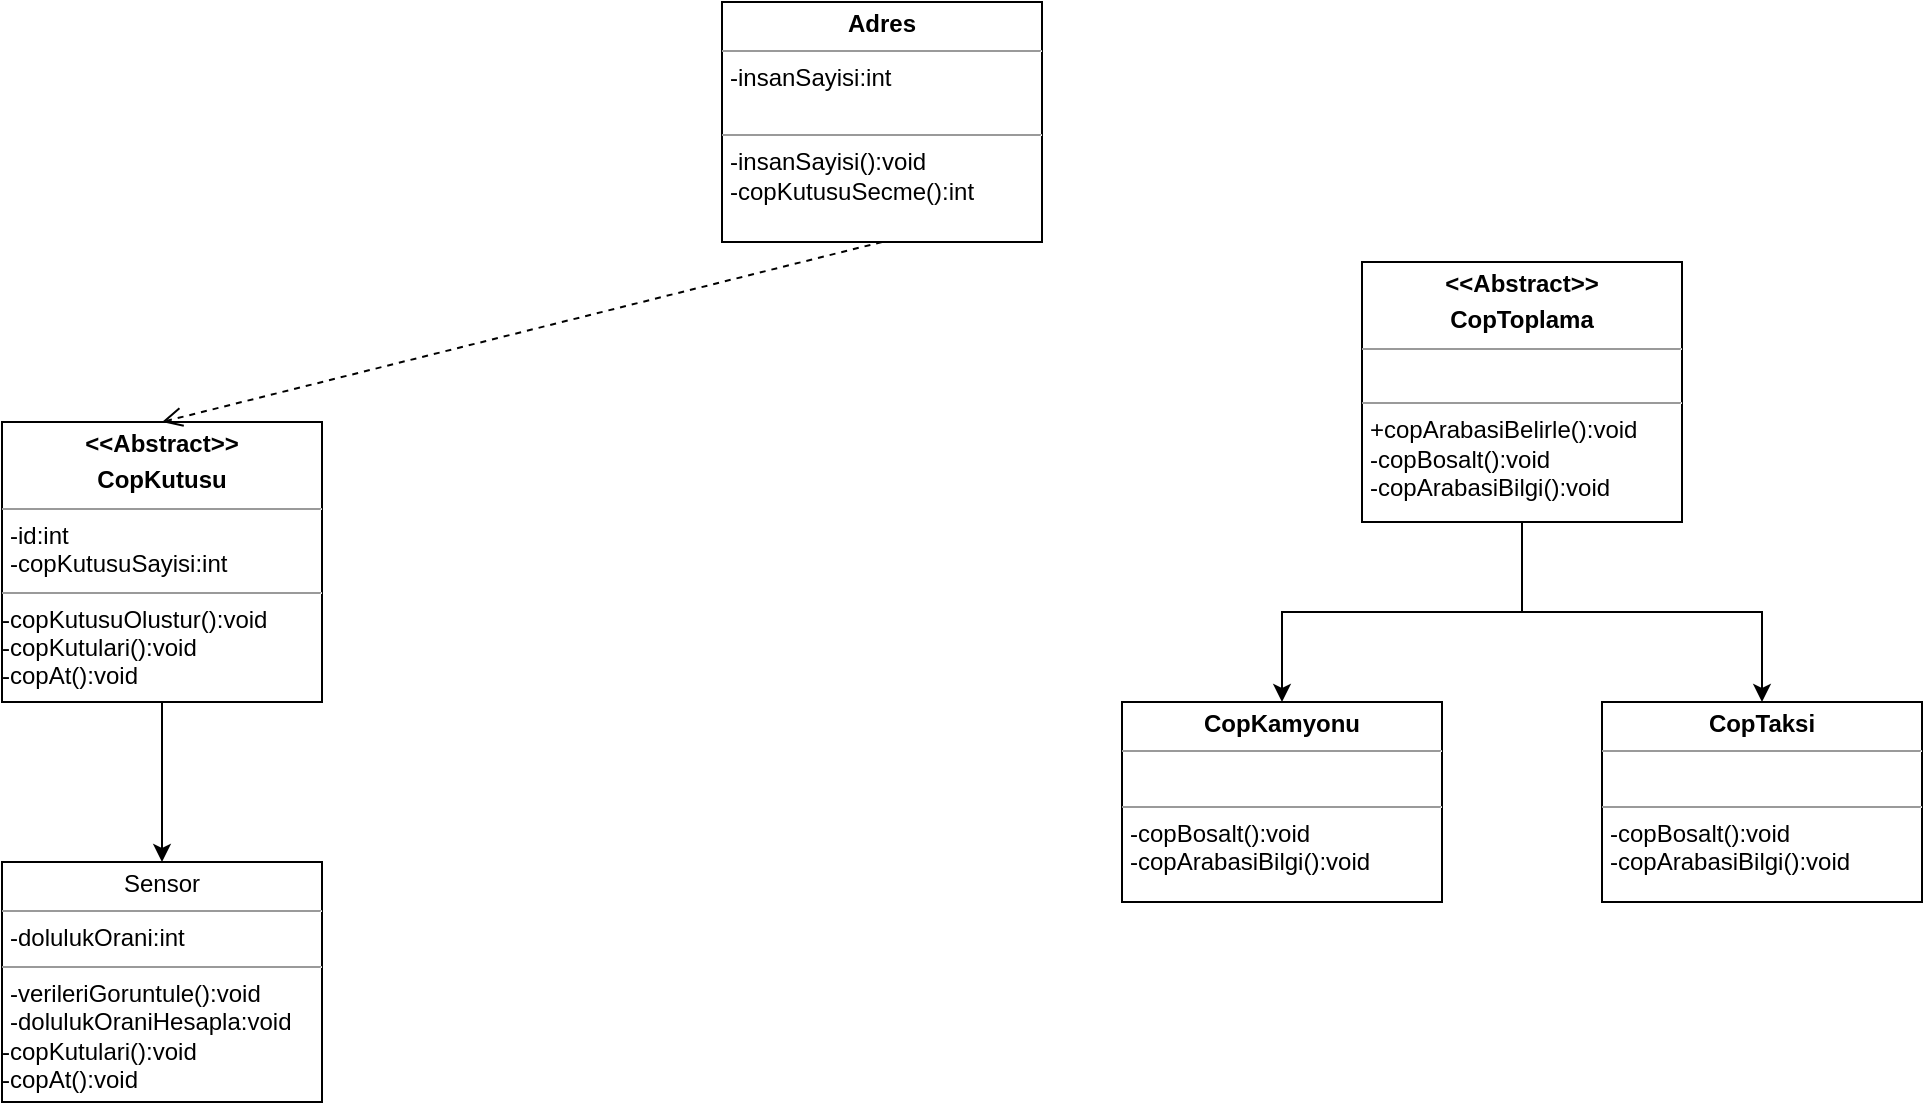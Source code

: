 <mxfile version="20.6.2" type="device"><diagram id="sjiAnxHlDbsPtCneuQ1R" name="Sayfa -1"><mxGraphModel dx="1673" dy="875" grid="1" gridSize="10" guides="1" tooltips="1" connect="1" arrows="1" fold="1" page="1" pageScale="1" pageWidth="827" pageHeight="1169" math="0" shadow="0"><root><mxCell id="0"/><mxCell id="1" parent="0"/><mxCell id="z7FSsrTMvBR6t5qV1KV_-2" value="&lt;p style=&quot;margin:0px;margin-top:4px;text-align:center;&quot;&gt;Sensor&lt;br&gt;&lt;/p&gt;&lt;hr size=&quot;1&quot;&gt;&lt;p style=&quot;margin:0px;margin-left:4px;&quot;&gt;-dolulukOrani:int&lt;br&gt;&lt;/p&gt;&lt;hr size=&quot;1&quot;&gt;&lt;p style=&quot;margin:0px;margin-left:4px;&quot;&gt;-verileriGoruntule():void&lt;/p&gt;&lt;p style=&quot;margin:0px;margin-left:4px;&quot;&gt;-dolulukOraniHesapla:void&lt;/p&gt;&lt;div&gt;-copKutulari():void&lt;/div&gt;&lt;div&gt;-copAt():void&lt;/div&gt;" style="verticalAlign=top;align=left;overflow=fill;fontSize=12;fontFamily=Helvetica;html=1;" vertex="1" parent="1"><mxGeometry x="120" y="460" width="160" height="120" as="geometry"/></mxCell><mxCell id="z7FSsrTMvBR6t5qV1KV_-4" value="&lt;p style=&quot;margin:0px;margin-top:4px;text-align:center;&quot;&gt;&lt;b&gt;Adres&lt;/b&gt;&lt;/p&gt;&lt;hr size=&quot;1&quot;&gt;&lt;p style=&quot;margin:0px;margin-left:4px;&quot;&gt;-insanSayisi:int&lt;/p&gt;&lt;p style=&quot;margin:0px;margin-left:4px;&quot;&gt;&lt;br&gt;&lt;/p&gt;&lt;hr size=&quot;1&quot;&gt;&lt;p style=&quot;margin:0px;margin-left:4px;&quot;&gt;-insanSayisi():void&lt;/p&gt;&lt;p style=&quot;margin:0px;margin-left:4px;&quot;&gt;-copKutusuSecme():int&lt;br&gt;&lt;/p&gt;" style="verticalAlign=top;align=left;overflow=fill;fontSize=12;fontFamily=Helvetica;html=1;" vertex="1" parent="1"><mxGeometry x="480" y="30" width="160" height="120" as="geometry"/></mxCell><mxCell id="z7FSsrTMvBR6t5qV1KV_-13" style="edgeStyle=orthogonalEdgeStyle;rounded=0;orthogonalLoop=1;jettySize=auto;html=1;exitX=0.5;exitY=1;exitDx=0;exitDy=0;entryX=0.5;entryY=0;entryDx=0;entryDy=0;" edge="1" parent="1" source="z7FSsrTMvBR6t5qV1KV_-5" target="z7FSsrTMvBR6t5qV1KV_-2"><mxGeometry relative="1" as="geometry"/></mxCell><mxCell id="z7FSsrTMvBR6t5qV1KV_-5" value="&lt;p style=&quot;margin:0px;margin-top:4px;text-align:center;&quot;&gt;&lt;b&gt;&amp;lt;&amp;lt;Abstract&amp;gt;&amp;gt;&lt;br&gt;&lt;/b&gt;&lt;/p&gt;&lt;p style=&quot;margin:0px;margin-top:4px;text-align:center;&quot;&gt;&lt;b&gt;CopKutusu&lt;/b&gt;&lt;br&gt;&lt;/p&gt;&lt;hr size=&quot;1&quot;&gt;&lt;p style=&quot;margin:0px;margin-left:4px;&quot;&gt;-id:int&lt;/p&gt;&lt;p style=&quot;margin:0px;margin-left:4px;&quot;&gt;-copKutusuSayisi:int&lt;br&gt;&lt;/p&gt;&lt;hr size=&quot;1&quot;&gt;&lt;div&gt;-copKutusuOlustur():void&lt;/div&gt;&lt;div&gt;-copKutulari():void&lt;/div&gt;&lt;div&gt;-copAt():void&lt;/div&gt;" style="verticalAlign=top;align=left;overflow=fill;fontSize=12;fontFamily=Helvetica;html=1;" vertex="1" parent="1"><mxGeometry x="120" y="240" width="160" height="140" as="geometry"/></mxCell><mxCell id="z7FSsrTMvBR6t5qV1KV_-6" value="&lt;p style=&quot;margin:0px;margin-top:4px;text-align:center;&quot;&gt;&lt;b&gt;CopTaksi&lt;/b&gt;&lt;br&gt;&lt;/p&gt;&lt;hr size=&quot;1&quot;&gt;&lt;p style=&quot;margin:0px;margin-left:4px;&quot;&gt;&lt;br&gt;&lt;/p&gt;&lt;hr size=&quot;1&quot;&gt;&lt;p style=&quot;margin:0px;margin-left:4px;&quot;&gt;-copBosalt():void&lt;/p&gt;&lt;p style=&quot;margin:0px;margin-left:4px;&quot;&gt;-copArabasiBilgi():void&lt;/p&gt;" style="verticalAlign=top;align=left;overflow=fill;fontSize=12;fontFamily=Helvetica;html=1;" vertex="1" parent="1"><mxGeometry x="920" y="380" width="160" height="100" as="geometry"/></mxCell><mxCell id="z7FSsrTMvBR6t5qV1KV_-11" style="edgeStyle=orthogonalEdgeStyle;rounded=0;orthogonalLoop=1;jettySize=auto;html=1;exitX=0.5;exitY=1;exitDx=0;exitDy=0;entryX=0.5;entryY=0;entryDx=0;entryDy=0;" edge="1" parent="1" source="z7FSsrTMvBR6t5qV1KV_-7" target="z7FSsrTMvBR6t5qV1KV_-8"><mxGeometry relative="1" as="geometry"/></mxCell><mxCell id="z7FSsrTMvBR6t5qV1KV_-12" style="edgeStyle=orthogonalEdgeStyle;rounded=0;orthogonalLoop=1;jettySize=auto;html=1;exitX=0.5;exitY=1;exitDx=0;exitDy=0;" edge="1" parent="1" source="z7FSsrTMvBR6t5qV1KV_-7" target="z7FSsrTMvBR6t5qV1KV_-6"><mxGeometry relative="1" as="geometry"/></mxCell><mxCell id="z7FSsrTMvBR6t5qV1KV_-7" value="&lt;p style=&quot;margin:0px;margin-top:4px;text-align:center;&quot;&gt;&lt;b&gt;&amp;lt;&amp;lt;Abstract&amp;gt;&amp;gt;&lt;br&gt;&lt;/b&gt;&lt;/p&gt;&lt;p style=&quot;margin:0px;margin-top:4px;text-align:center;&quot;&gt;&lt;b&gt;CopToplama&lt;/b&gt;&lt;br&gt;&lt;/p&gt;&lt;hr size=&quot;1&quot;&gt;&lt;p style=&quot;margin:0px;margin-left:4px;&quot;&gt;&lt;br&gt;&lt;/p&gt;&lt;hr size=&quot;1&quot;&gt;&lt;p style=&quot;margin:0px;margin-left:4px;&quot;&gt;+copArabasiBelirle():void&lt;/p&gt;&lt;p style=&quot;margin:0px;margin-left:4px;&quot;&gt;-copBosalt():void&lt;/p&gt;&lt;p style=&quot;margin:0px;margin-left:4px;&quot;&gt;-copArabasiBilgi():void&lt;br&gt;&lt;/p&gt;" style="verticalAlign=top;align=left;overflow=fill;fontSize=12;fontFamily=Helvetica;html=1;" vertex="1" parent="1"><mxGeometry x="800" y="160" width="160" height="130" as="geometry"/></mxCell><mxCell id="z7FSsrTMvBR6t5qV1KV_-8" value="&lt;p style=&quot;margin:0px;margin-top:4px;text-align:center;&quot;&gt;&lt;b&gt;CopKamyonu&lt;/b&gt;&lt;br&gt;&lt;/p&gt;&lt;hr size=&quot;1&quot;&gt;&lt;p style=&quot;margin:0px;margin-left:4px;&quot;&gt;&lt;br&gt;&lt;/p&gt;&lt;hr size=&quot;1&quot;&gt;&lt;p style=&quot;margin:0px;margin-left:4px;&quot;&gt;-copBosalt():void&lt;/p&gt;&lt;p style=&quot;margin:0px;margin-left:4px;&quot;&gt;-copArabasiBilgi():void&lt;/p&gt;" style="verticalAlign=top;align=left;overflow=fill;fontSize=12;fontFamily=Helvetica;html=1;" vertex="1" parent="1"><mxGeometry x="680" y="380" width="160" height="100" as="geometry"/></mxCell><mxCell id="z7FSsrTMvBR6t5qV1KV_-19" value="" style="html=1;verticalAlign=bottom;endArrow=open;dashed=1;endSize=8;rounded=0;exitX=0.5;exitY=1;exitDx=0;exitDy=0;entryX=0.5;entryY=0;entryDx=0;entryDy=0;" edge="1" parent="1" source="z7FSsrTMvBR6t5qV1KV_-4" target="z7FSsrTMvBR6t5qV1KV_-5"><mxGeometry relative="1" as="geometry"><mxPoint x="530" y="170" as="sourcePoint"/><mxPoint x="370" y="370" as="targetPoint"/></mxGeometry></mxCell></root></mxGraphModel></diagram></mxfile>